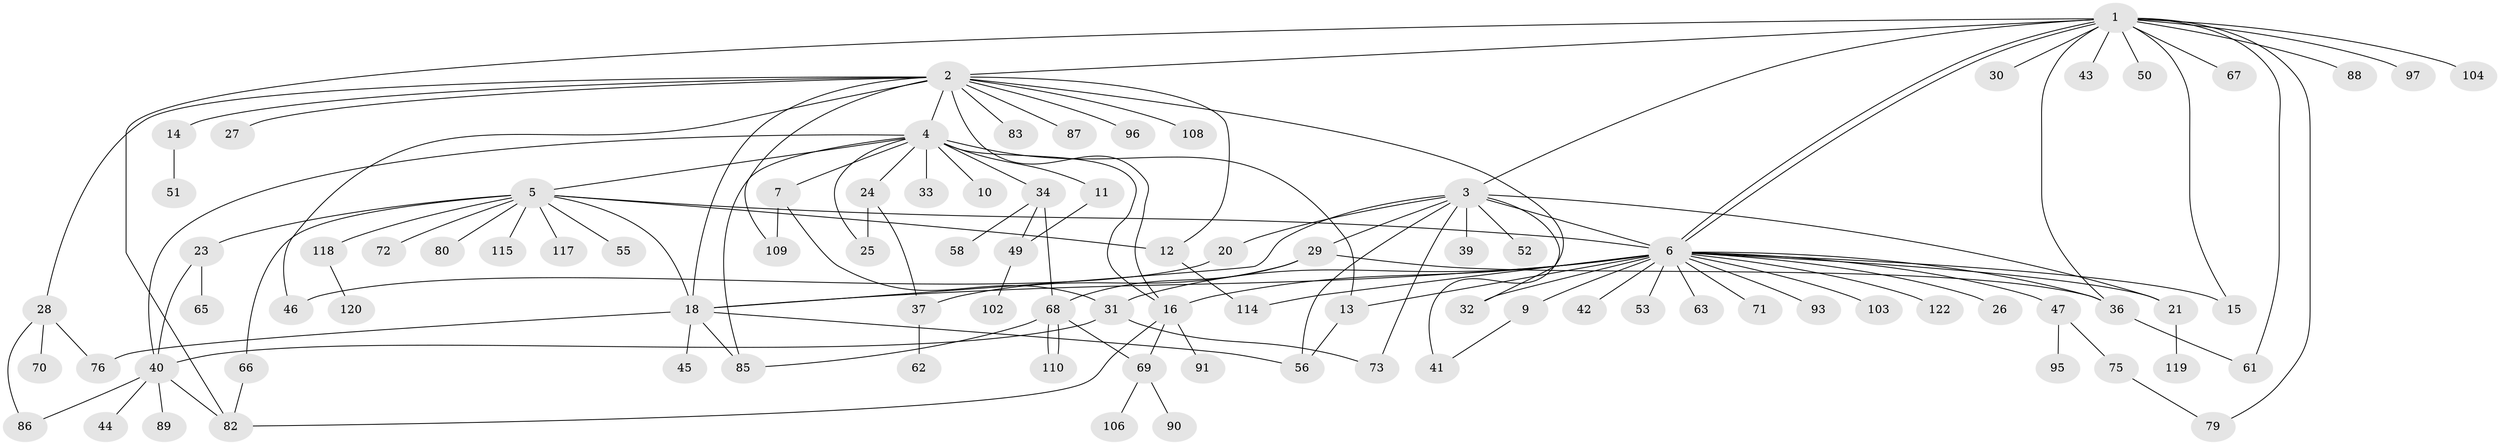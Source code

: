 // original degree distribution, {17: 0.00819672131147541, 13: 0.01639344262295082, 12: 0.00819672131147541, 15: 0.00819672131147541, 24: 0.00819672131147541, 4: 0.09016393442622951, 1: 0.4672131147540984, 2: 0.2540983606557377, 7: 0.00819672131147541, 5: 0.02459016393442623, 3: 0.09016393442622951, 8: 0.00819672131147541, 6: 0.00819672131147541}
// Generated by graph-tools (version 1.1) at 2025/11/02/27/25 16:11:09]
// undirected, 92 vertices, 131 edges
graph export_dot {
graph [start="1"]
  node [color=gray90,style=filled];
  1 [super="+100"];
  2 [super="+19"];
  3 [super="+8"];
  4 [super="+98"];
  5 [super="+112"];
  6 [super="+99"];
  7 [super="+22"];
  9;
  10;
  11;
  12 [super="+107"];
  13 [super="+84"];
  14;
  15;
  16 [super="+17"];
  18 [super="+60"];
  20;
  21 [super="+81"];
  23 [super="+105"];
  24;
  25 [super="+77"];
  26;
  27;
  28 [super="+38"];
  29;
  30;
  31 [super="+35"];
  32;
  33;
  34 [super="+48"];
  36;
  37 [super="+59"];
  39;
  40 [super="+74"];
  41 [super="+57"];
  42;
  43 [super="+101"];
  44;
  45;
  46;
  47 [super="+54"];
  49;
  50;
  51;
  52;
  53;
  55 [super="+64"];
  56 [super="+92"];
  58;
  61 [super="+78"];
  62;
  63 [super="+94"];
  65;
  66;
  67;
  68 [super="+113"];
  69 [super="+116"];
  70;
  71;
  72 [super="+111"];
  73;
  75;
  76;
  79;
  80;
  82 [super="+121"];
  83;
  85;
  86;
  87;
  88;
  89;
  90;
  91;
  93;
  95;
  96;
  97;
  102;
  103;
  104;
  106;
  108;
  109;
  110;
  114;
  115;
  117;
  118;
  119;
  120;
  122;
  1 -- 2;
  1 -- 3;
  1 -- 6;
  1 -- 6;
  1 -- 15;
  1 -- 30;
  1 -- 36;
  1 -- 43;
  1 -- 50;
  1 -- 67;
  1 -- 79;
  1 -- 88;
  1 -- 97;
  1 -- 104;
  1 -- 61;
  1 -- 82;
  2 -- 4 [weight=2];
  2 -- 12;
  2 -- 14;
  2 -- 16;
  2 -- 27;
  2 -- 28;
  2 -- 46;
  2 -- 83;
  2 -- 108;
  2 -- 109;
  2 -- 96;
  2 -- 87;
  2 -- 41;
  2 -- 18;
  3 -- 6;
  3 -- 18;
  3 -- 20;
  3 -- 21;
  3 -- 29;
  3 -- 32;
  3 -- 39;
  3 -- 52;
  3 -- 73;
  3 -- 56;
  4 -- 5;
  4 -- 7;
  4 -- 10;
  4 -- 11;
  4 -- 13;
  4 -- 16;
  4 -- 24;
  4 -- 25;
  4 -- 33;
  4 -- 34;
  4 -- 40;
  4 -- 85;
  5 -- 6;
  5 -- 12;
  5 -- 18;
  5 -- 23;
  5 -- 55;
  5 -- 66;
  5 -- 72;
  5 -- 80;
  5 -- 115;
  5 -- 117;
  5 -- 118;
  6 -- 9;
  6 -- 13;
  6 -- 15;
  6 -- 16;
  6 -- 21;
  6 -- 26;
  6 -- 31;
  6 -- 32;
  6 -- 36;
  6 -- 42;
  6 -- 47;
  6 -- 53;
  6 -- 63;
  6 -- 71;
  6 -- 93;
  6 -- 103;
  6 -- 114;
  6 -- 122;
  6 -- 18 [weight=2];
  7 -- 109;
  7 -- 31;
  9 -- 41;
  11 -- 49;
  12 -- 114;
  13 -- 56;
  14 -- 51;
  16 -- 91;
  16 -- 69;
  16 -- 82;
  18 -- 45;
  18 -- 76;
  18 -- 85;
  18 -- 56;
  20 -- 46;
  21 -- 119;
  23 -- 65;
  23 -- 40;
  24 -- 25;
  24 -- 37;
  28 -- 70;
  28 -- 76;
  28 -- 86;
  29 -- 36;
  29 -- 37;
  29 -- 68;
  31 -- 40;
  31 -- 73;
  34 -- 49;
  34 -- 58;
  34 -- 68;
  36 -- 61;
  37 -- 62;
  40 -- 44;
  40 -- 82;
  40 -- 86;
  40 -- 89;
  47 -- 95;
  47 -- 75;
  49 -- 102;
  66 -- 82;
  68 -- 85;
  68 -- 110;
  68 -- 110;
  68 -- 69;
  69 -- 90;
  69 -- 106;
  75 -- 79;
  118 -- 120;
}

